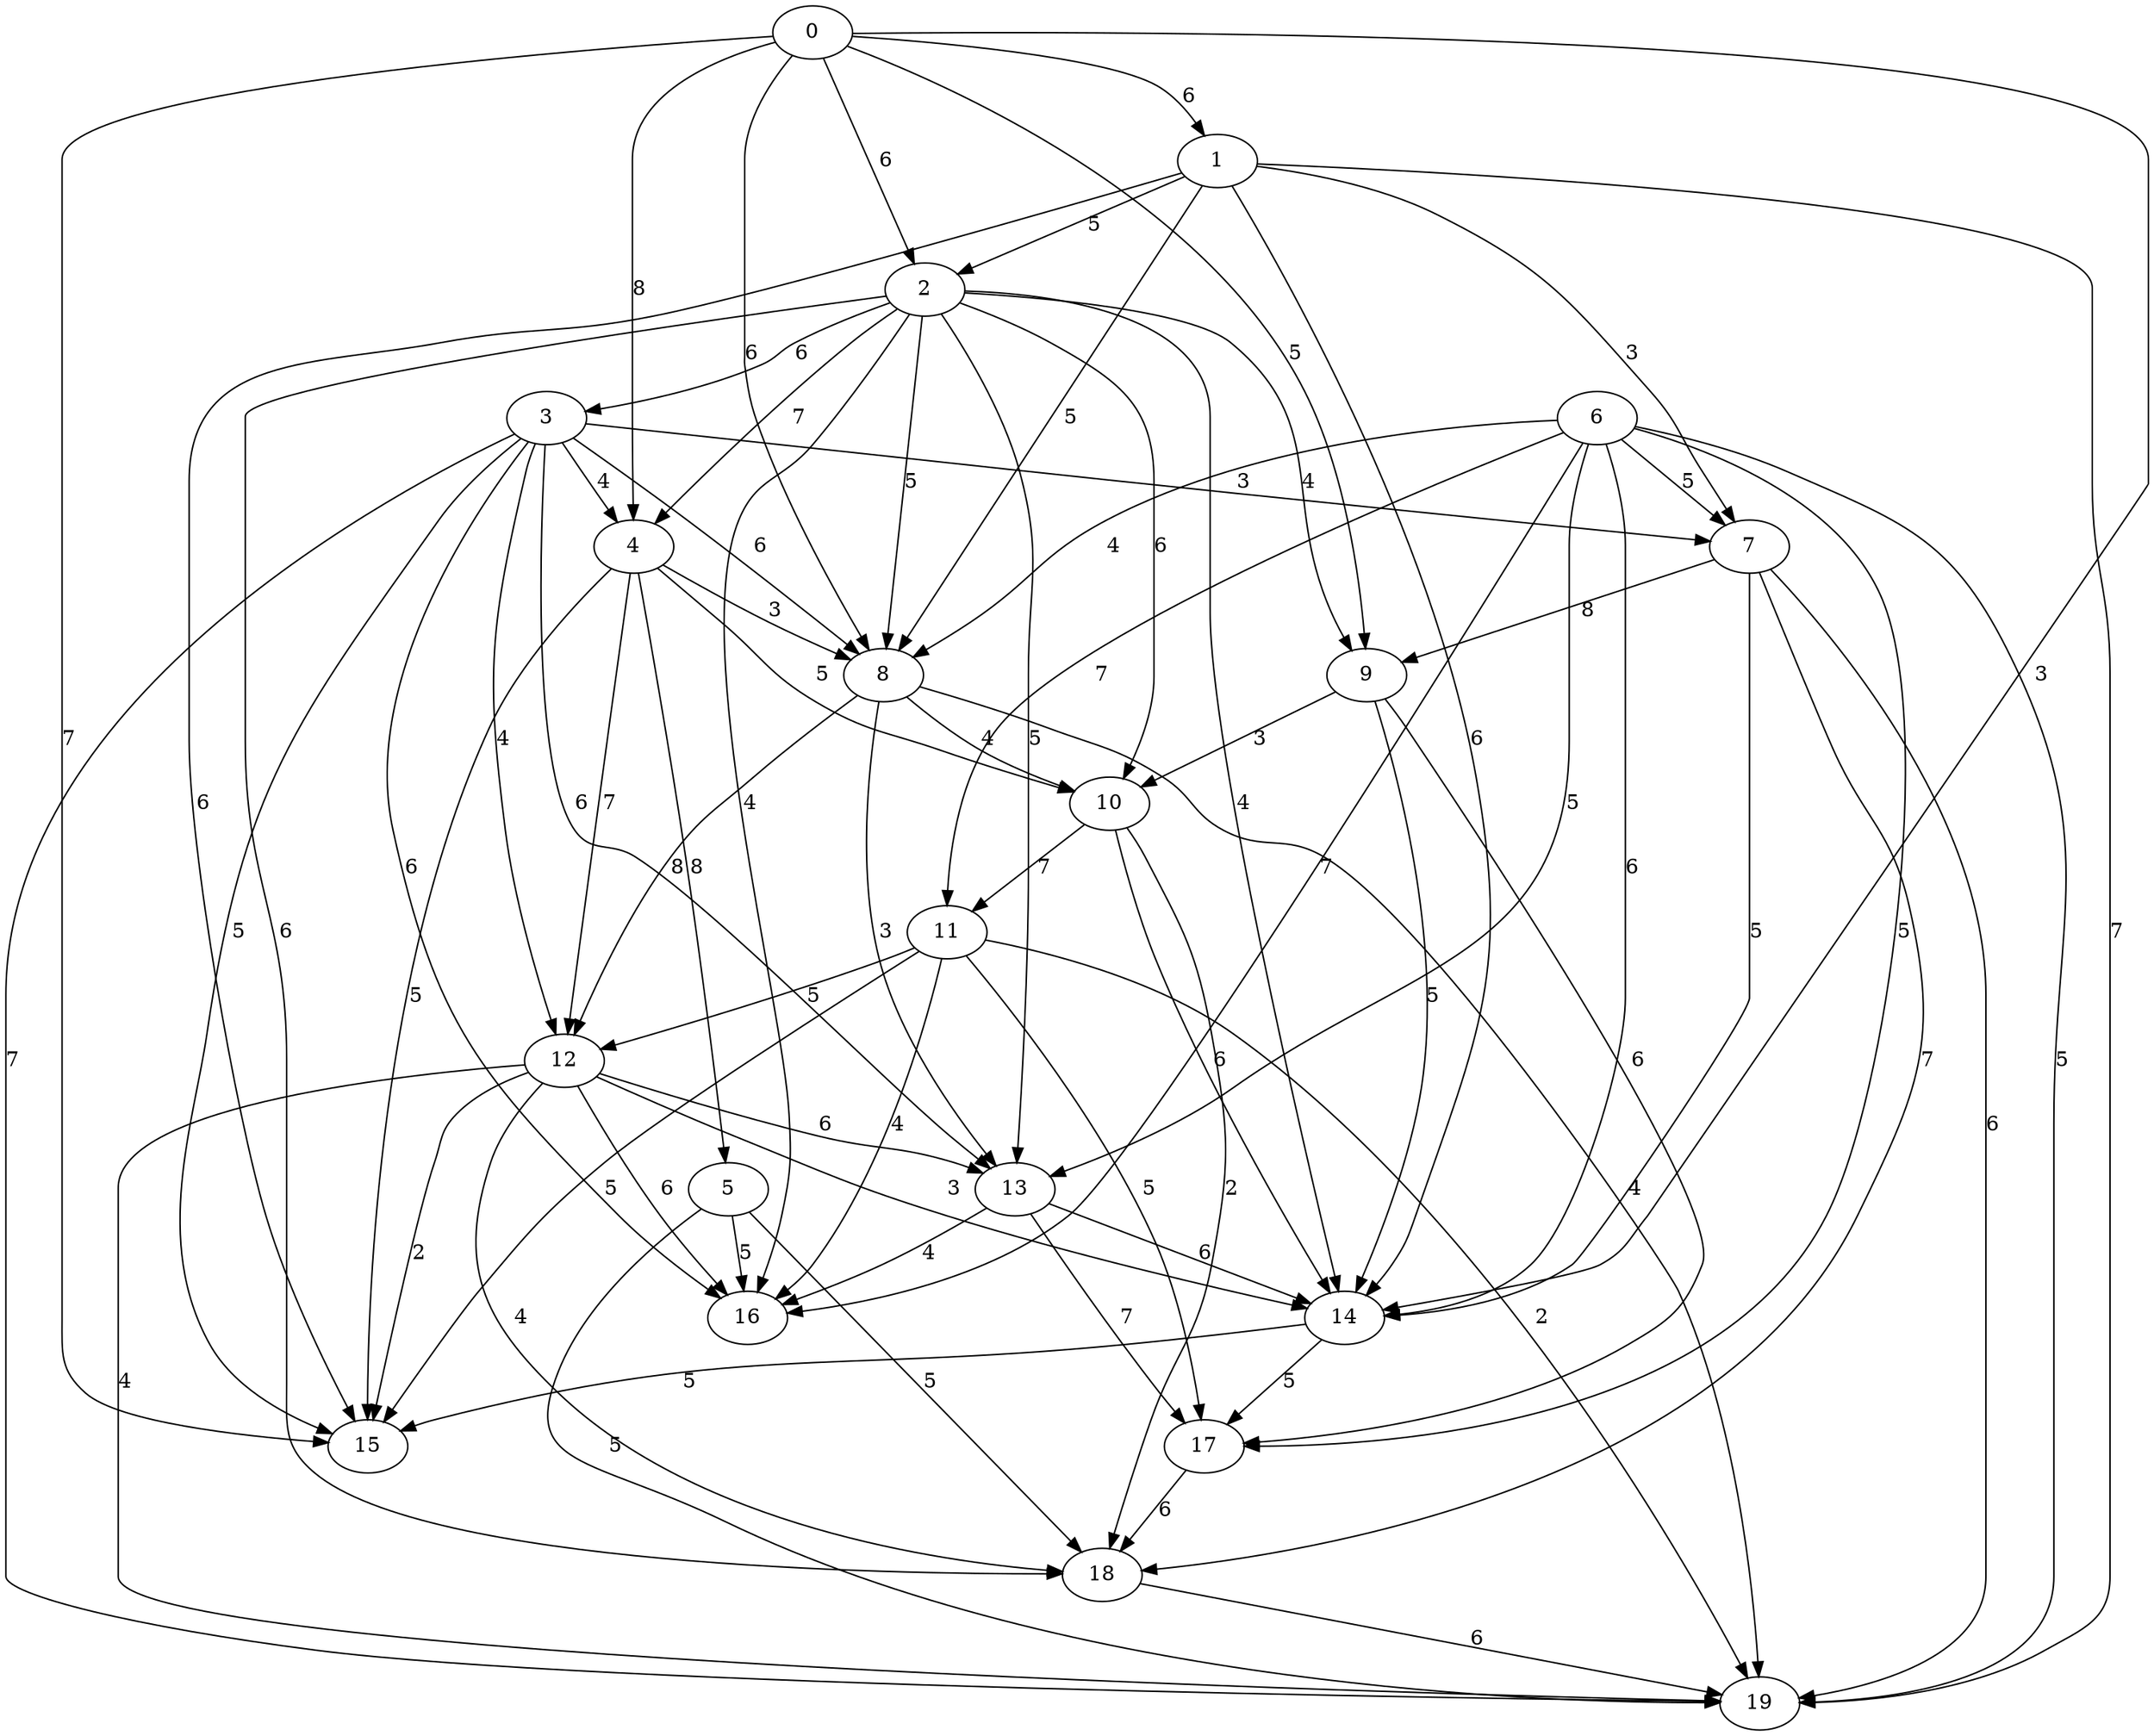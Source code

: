 strict digraph "" {
	0 -> 1	[label=6];
	0 -> 2	[label=6];
	0 -> 4	[label=8];
	0 -> 8	[label=6];
	0 -> 9	[label=5];
	0 -> 14	[label=3];
	0 -> 15	[label=7];
	1 -> 2	[label=5];
	1 -> 8	[label=5];
	1 -> 14	[label=6];
	1 -> 15	[label=6];
	1 -> 7	[label=3];
	1 -> 19	[label=7];
	2 -> 4	[label=7];
	2 -> 8	[label=5];
	2 -> 9	[label=4];
	2 -> 14	[label=4];
	2 -> 3	[label=6];
	2 -> 10	[label=6];
	2 -> 13	[label=5];
	2 -> 16	[label=4];
	2 -> 18	[label=6];
	4 -> 8	[label=3];
	4 -> 15	[label=5];
	4 -> 10	[label=5];
	4 -> 12	[label=7];
	4 -> 5	[label=8];
	8 -> 19	[label=4];
	8 -> 10	[label=4];
	8 -> 13	[label=3];
	8 -> 12	[label=8];
	9 -> 14	[label=5];
	9 -> 10	[label=3];
	9 -> 17	[label=6];
	14 -> 15	[label=5];
	14 -> 17	[label=5];
	7 -> 9	[label=8];
	7 -> 14	[label=5];
	7 -> 19	[label=6];
	7 -> 18	[label=7];
	3 -> 4	[label=4];
	3 -> 8	[label=6];
	3 -> 15	[label=5];
	3 -> 7	[label=3];
	3 -> 19	[label=7];
	3 -> 13	[label=6];
	3 -> 16	[label=6];
	3 -> 12	[label=4];
	10 -> 14	[label=6];
	10 -> 18	[label=2];
	10 -> 11	[label=7];
	13 -> 14	[label=6];
	13 -> 16	[label=4];
	13 -> 17	[label=7];
	18 -> 19	[label=6];
	12 -> 14	[label=3];
	12 -> 15	[label=2];
	12 -> 19	[label=4];
	12 -> 13	[label=6];
	12 -> 16	[label=6];
	12 -> 18	[label=4];
	5 -> 19	[label=5];
	5 -> 16	[label=5];
	5 -> 18	[label=5];
	6 -> 8	[label=4];
	6 -> 14	[label=6];
	6 -> 7	[label=5];
	6 -> 19	[label=5];
	6 -> 13	[label=5];
	6 -> 16	[label=7];
	6 -> 11	[label=7];
	6 -> 17	[label=5];
	11 -> 15	[label=5];
	11 -> 19	[label=2];
	11 -> 16	[label=4];
	11 -> 12	[label=5];
	11 -> 17	[label=5];
	17 -> 18	[label=6];
}
